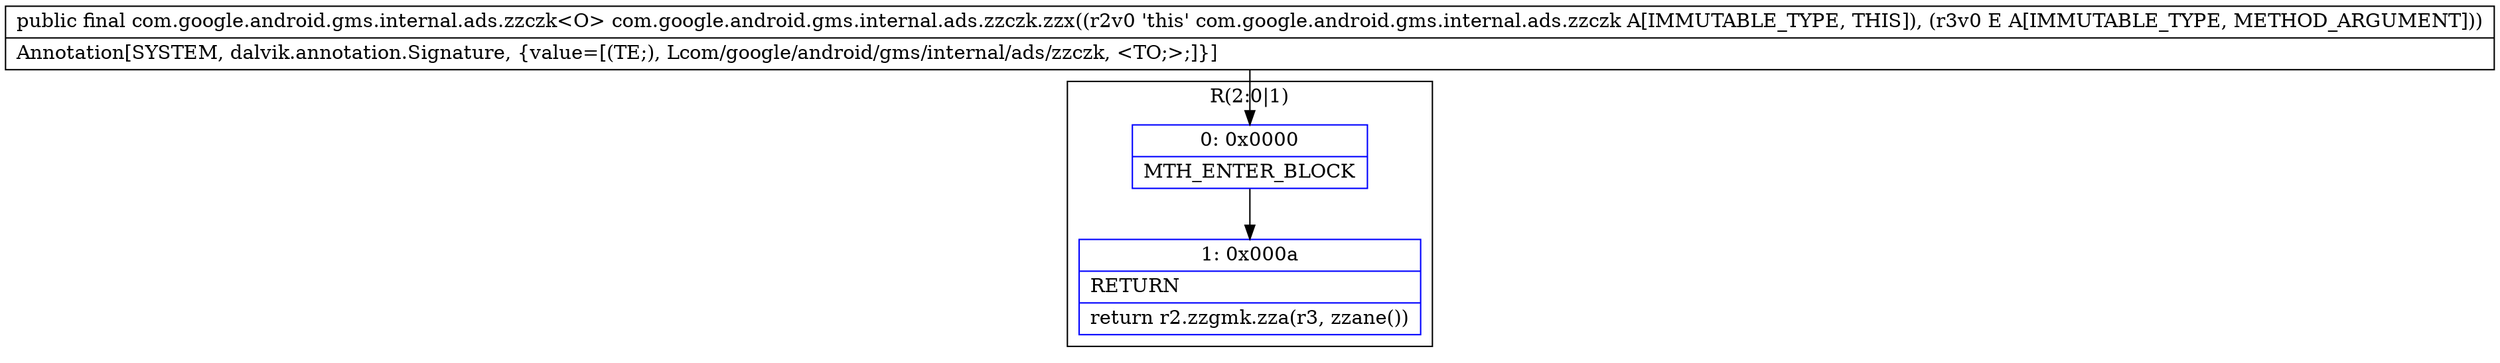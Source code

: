 digraph "CFG forcom.google.android.gms.internal.ads.zzczk.zzx(Ljava\/lang\/Object;)Lcom\/google\/android\/gms\/internal\/ads\/zzczk;" {
subgraph cluster_Region_454478698 {
label = "R(2:0|1)";
node [shape=record,color=blue];
Node_0 [shape=record,label="{0\:\ 0x0000|MTH_ENTER_BLOCK\l}"];
Node_1 [shape=record,label="{1\:\ 0x000a|RETURN\l|return r2.zzgmk.zza(r3, zzane())\l}"];
}
MethodNode[shape=record,label="{public final com.google.android.gms.internal.ads.zzczk\<O\> com.google.android.gms.internal.ads.zzczk.zzx((r2v0 'this' com.google.android.gms.internal.ads.zzczk A[IMMUTABLE_TYPE, THIS]), (r3v0 E A[IMMUTABLE_TYPE, METHOD_ARGUMENT]))  | Annotation[SYSTEM, dalvik.annotation.Signature, \{value=[(TE;), Lcom\/google\/android\/gms\/internal\/ads\/zzczk, \<TO;\>;]\}]\l}"];
MethodNode -> Node_0;
Node_0 -> Node_1;
}


